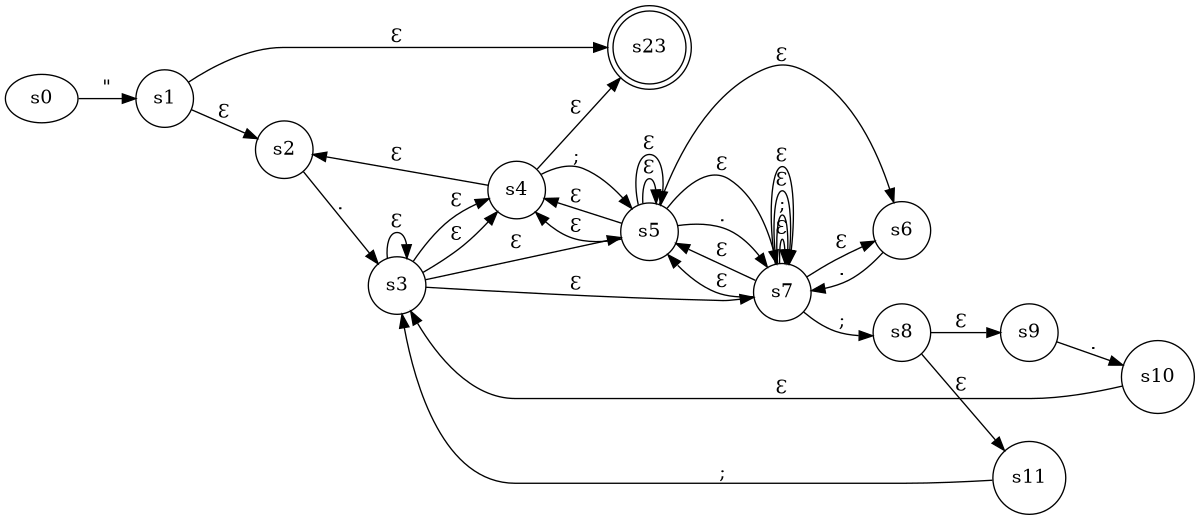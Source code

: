digraph finite_state_machine {
	rankdir=LR size="8,5"
	node [shape=ellipse]
	s0
	node [shape=doublecircle]
	s23
	node [shape=circle]
	s0 -> s1 [label="\""]
	node [shape=circle]
	s1 -> s2 [label="Ɛ"]
	node [shape=circle]
	s1 -> s23 [label="Ɛ"]
	node [shape=circle]
	s2 -> s3 [label="."]
	node [shape=circle]
	s3 -> s4 [label="Ɛ"]
	node [shape=circle]
	s3 -> s4 [label="Ɛ"]
	node [shape=circle]
	s4 -> s5 [label=";"]
	node [shape=circle]
	s5 -> s6 [label="Ɛ"]
	node [shape=circle]
	s5 -> s5 [label="Ɛ"]
	node [shape=circle]
	s6 -> s7 [label="."]
	node [shape=circle]
	s7 -> s8 [label=";"]
	node [shape=circle]
	s8 -> s9 [label="Ɛ"]
	node [shape=circle]
	s8 -> s11 [label="Ɛ"]
	node [shape=circle]
	s9 -> s10 [label="."]
	node [shape=circle]
	s10 -> s3 [label="Ɛ"]
	node [shape=circle]
	s11 -> s3 [label=";"]
	node [shape=circle]
	s3 -> s3 [label="Ɛ"]
	node [shape=circle]
	s3 -> s5 [label="Ɛ"]
	node [shape=circle]
	s3 -> s7 [label="Ɛ"]
	node [shape=circle]
	s5 -> s5 [label="Ɛ"]
	node [shape=circle]
	s5 -> s7 [label="Ɛ"]
	node [shape=circle]
	s5 -> s7 [label="."]
	node [shape=circle]
	s7 -> s7 [label="Ɛ"]
	node [shape=circle]
	s7 -> s7 [label=";"]
	node [shape=circle]
	s7 -> s7 [label="Ɛ"]
	node [shape=circle]
	s7 -> s7 [label="Ɛ"]
	node [shape=circle]
	s7 -> s5 [label="Ɛ"]
	node [shape=circle]
	s7 -> s5 [label="Ɛ"]
	node [shape=circle]
	s7 -> s6 [label="Ɛ"]
	node [shape=circle]
	s5 -> s4 [label="Ɛ"]
	node [shape=circle]
	s5 -> s4 [label="Ɛ"]
	node [shape=circle]
	s4 -> s23 [label="Ɛ"]
	node [shape=circle]
	s4 -> s2 [label="Ɛ"]
}
